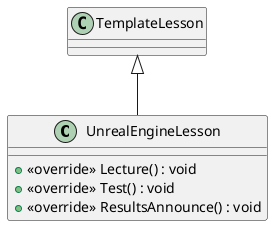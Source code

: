 @startuml
class UnrealEngineLesson {
    + <<override>> Lecture() : void
    + <<override>> Test() : void
    + <<override>> ResultsAnnounce() : void
}
TemplateLesson <|-- UnrealEngineLesson
@enduml

